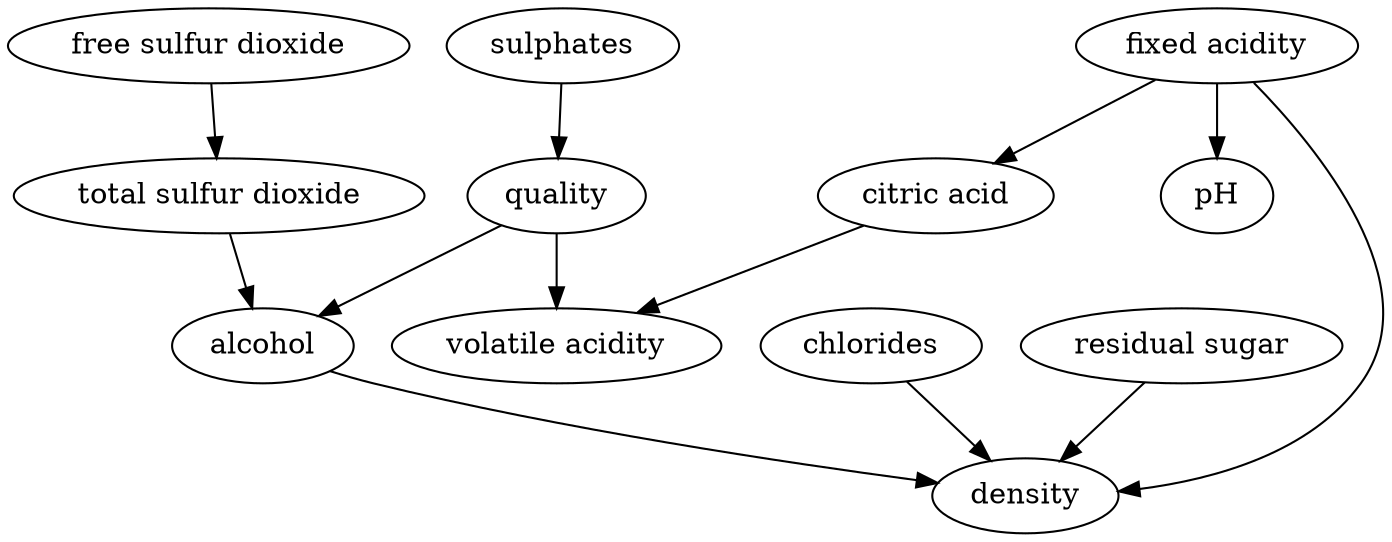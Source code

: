 digraph {
    "sulphates"->"quality"
    "quality"->"volatile acidity"
    "quality"->"alcohol"
    "free sulfur dioxide"->"total sulfur dioxide"
    "total sulfur dioxide"->"alcohol"
    "alcohol"->"density"
    "chlorides"->"density"
    "residual sugar"->"density"
    "fixed acidity"->"pH"
    "fixed acidity"->"density"
    "fixed acidity"->"citric acid"
    "citric acid"->"volatile acidity"
    "volatile acidity"
    "density"
    "pH"
}
